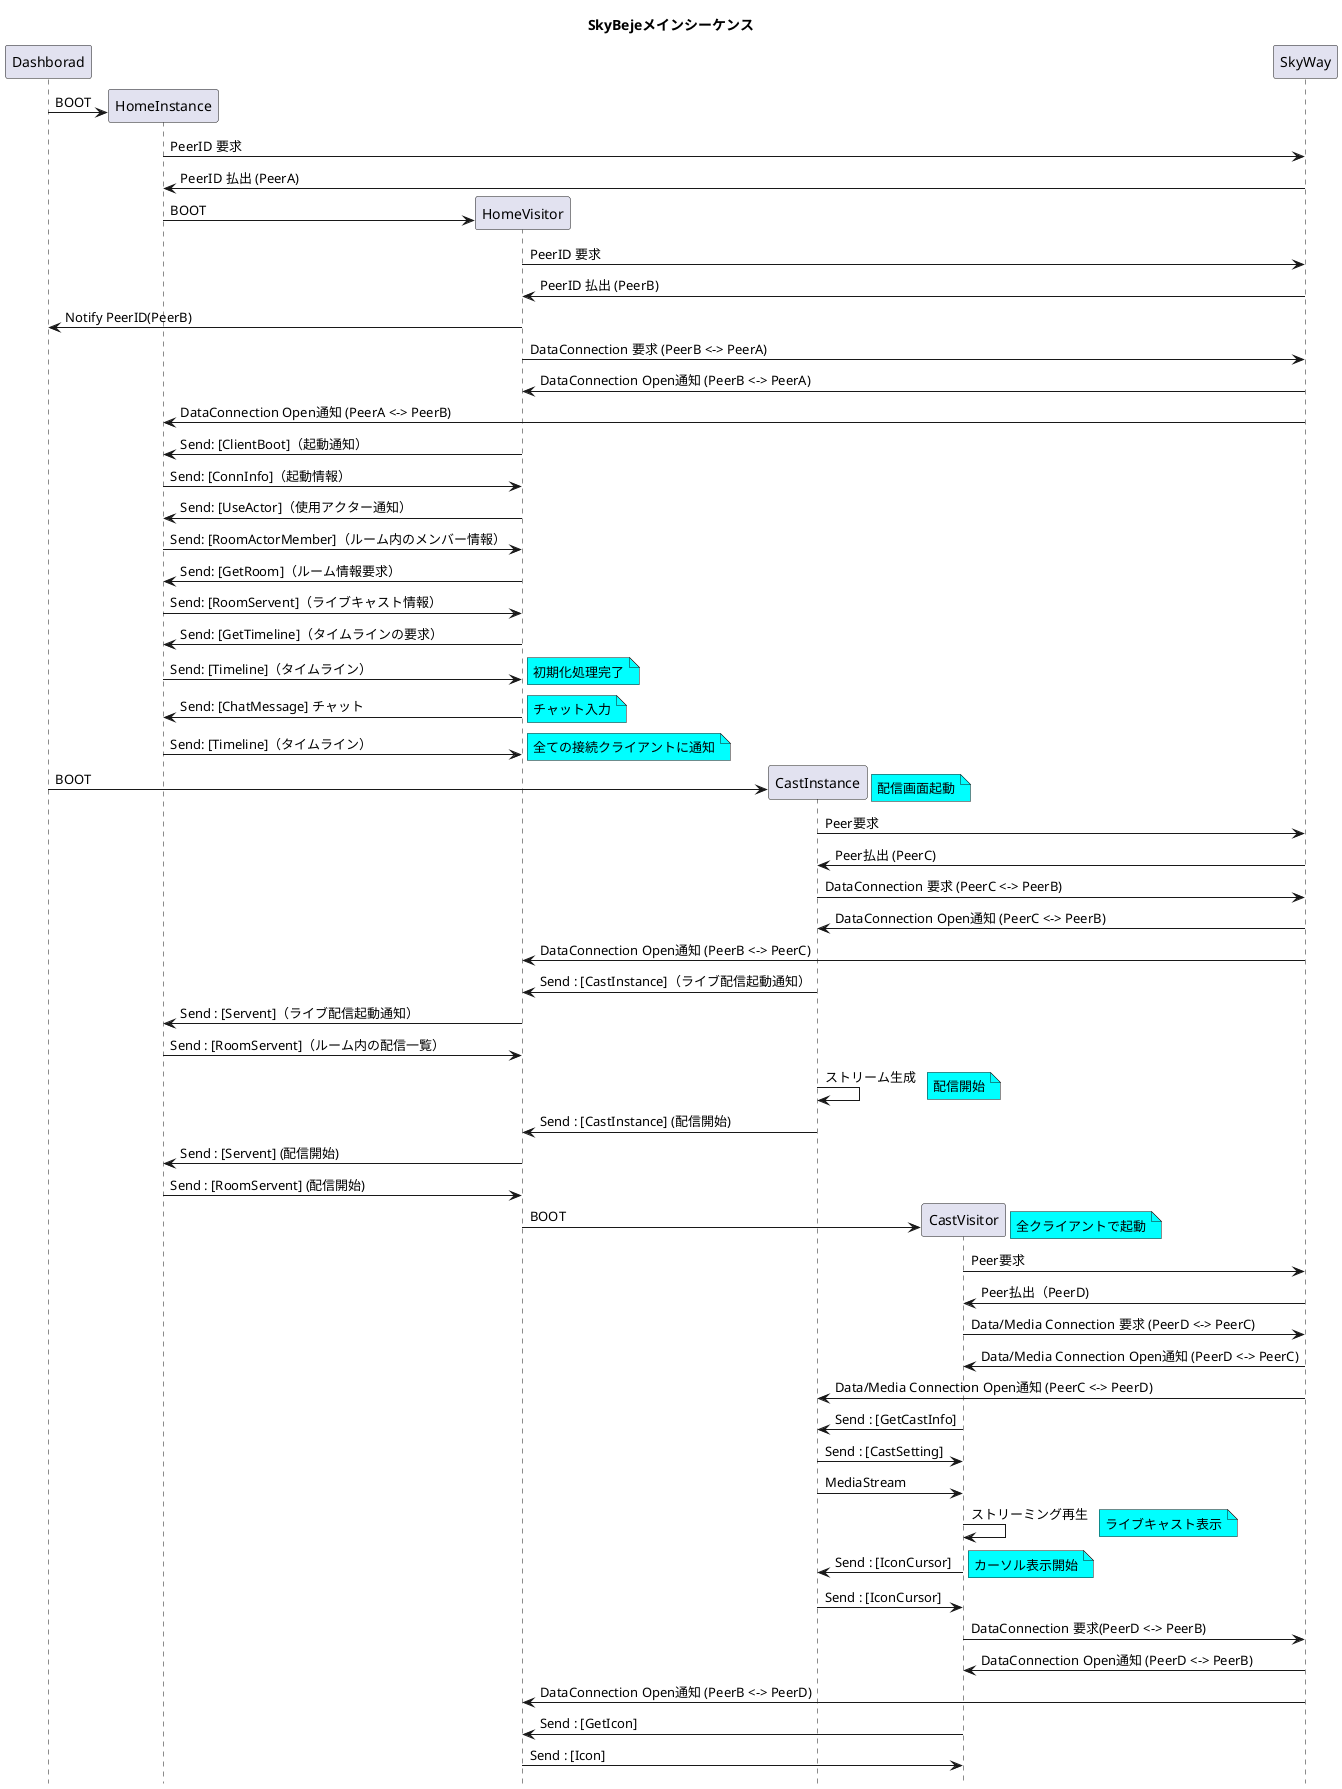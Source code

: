 @startuml

title SkyBejeメインシーケンス
hide footbox

!define Dashborad    Dashborad
!define HomeInstance HomeInstance
!define HomeVisitor  HomeVisitor
!define CastInstance CastInstance
!define CastVisitor  CastVisitor

participant "Dashborad"    as Dashboard
participant "HomeInstance" as HomeInstance
participant "HomeVisitor"  as HomeVisitor
participant "CastInstance" as CastInstance
participant "CastVisitor"  as CastVisitor
participant "SkyWay"       as SkyWay

create HomeInstance
Dashboard     -> HomeInstance   : BOOT
HomeInstance  -> SkyWay         : PeerID 要求
SkyWay        -> HomeInstance   : PeerID 払出 (PeerA)

create HomeVisitor
HomeInstance  -> HomeVisitor    : BOOT
HomeVisitor   -> SkyWay         : PeerID 要求
SkyWay        -> HomeVisitor    : PeerID 払出 (PeerB)
HomeVisitor   -> Dashboard      : Notify PeerID(PeerB)
HomeVisitor   -> SkyWay         : DataConnection 要求 (PeerB <-> PeerA)
SkyWay        -> HomeVisitor    : DataConnection Open通知 (PeerB <-> PeerA)
SkyWay        -> HomeInstance   : DataConnection Open通知 (PeerA <-> PeerB)
HomeVisitor   -> HomeInstance   : Send: [ClientBoot]（起動通知）
HomeInstance  -> HomeVisitor    : Send: [ConnInfo]（起動情報）
HomeVisitor   -> HomeInstance   : Send: [UseActor]（使用アクター通知）
HomeInstance  -> HomeVisitor    : Send: [RoomActorMember]（ルーム内のメンバー情報）
HomeVisitor   -> HomeInstance   : Send: [GetRoom]（ルーム情報要求）
HomeInstance  -> HomeVisitor    : Send: [RoomServent]（ライブキャスト情報）
HomeVisitor   -> HomeInstance   : Send: [GetTimeline]（タイムラインの要求）
HomeInstance  -> HomeVisitor    : Send: [Timeline]（タイムライン）
note right #aqua : 初期化処理完了

HomeVisitor   -> HomeInstance   : Send: [ChatMessage] チャット
note right #aqua : チャット入力
HomeInstance  -> HomeVisitor    : Send: [Timeline]（タイムライン）
note right #aqua : 全ての接続クライアントに通知


create CastInstance
Dashboard     -> CastInstance   : BOOT
note right #aqua : 配信画面起動
CastInstance  -> SkyWay         : Peer要求
SkyWay        -> CastInstance   : Peer払出 (PeerC)
CastInstance  -> SkyWay         : DataConnection 要求 (PeerC <-> PeerB)
SkyWay        -> CastInstance   : DataConnection Open通知 (PeerC <-> PeerB)
SkyWay        -> HomeVisitor    : DataConnection Open通知 (PeerB <-> PeerC)
CastInstance  -> HomeVisitor    : Send : [CastInstance]（ライブ配信起動通知）
HomeVisitor   -> HomeInstance   : Send : [Servent]（ライブ配信起動通知）
HomeInstance  -> HomeVisitor    : Send : [RoomServent]（ルーム内の配信一覧）

CastInstance  -> CastInstance   : ストリーム生成
note right #aqua : 配信開始
CastInstance  -> HomeVisitor    : Send : [CastInstance] (配信開始)
HomeVisitor   -> HomeInstance   : Send : [Servent] (配信開始)
HomeInstance  -> HomeVisitor    : Send : [RoomServent] (配信開始)

create CastVisitor
HomeVisitor   -> CastVisitor    : BOOT
note right #aqua : 全クライアントで起動
CastVisitor   -> SkyWay         : Peer要求
SkyWay        -> CastVisitor    : Peer払出（PeerD)

CastVisitor   -> SkyWay         : Data/Media Connection 要求 (PeerD <-> PeerC)
SkyWay        -> CastVisitor    : Data/Media Connection Open通知 (PeerD <-> PeerC)
SkyWay        -> CastInstance   : Data/Media Connection Open通知 (PeerC <-> PeerD)

CastVisitor   -> CastInstance   : Send : [GetCastInfo]
CastInstance  -> CastVisitor    : Send : [CastSetting]

CastInstance  -> CastVisitor    : MediaStream
CastVisitor   -> CastVisitor    : ストリーミング再生
note right #aqua : ライブキャスト表示

CastVisitor   -> CastInstance   : Send : [IconCursor]
note right #aqua : カーソル表示開始
CastInstance  -> CastVisitor    : Send : [IconCursor]

CastVisitor   -> SkyWay         : DataConnection 要求(PeerD <-> PeerB)
SkyWay        -> CastVisitor    : DataConnection Open通知 (PeerD <-> PeerB)
SkyWay        -> HomeVisitor    : DataConnection Open通知 (PeerB <-> PeerD)

CastVisitor   -> HomeVisitor    : Send : [GetIcon]
HomeVisitor   -> CastVisitor    : Send : [Icon]


@enduml